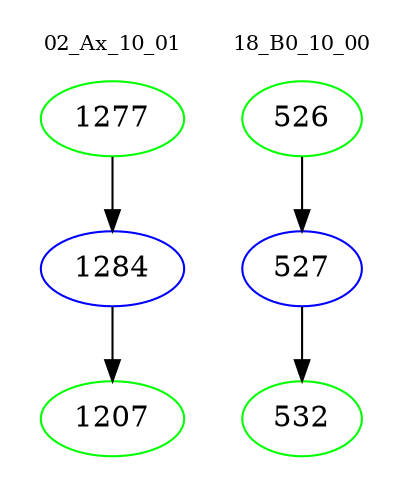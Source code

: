 digraph{
subgraph cluster_0 {
color = white
label = "02_Ax_10_01";
fontsize=10;
T0_1277 [label="1277", color="green"]
T0_1277 -> T0_1284 [color="black"]
T0_1284 [label="1284", color="blue"]
T0_1284 -> T0_1207 [color="black"]
T0_1207 [label="1207", color="green"]
}
subgraph cluster_1 {
color = white
label = "18_B0_10_00";
fontsize=10;
T1_526 [label="526", color="green"]
T1_526 -> T1_527 [color="black"]
T1_527 [label="527", color="blue"]
T1_527 -> T1_532 [color="black"]
T1_532 [label="532", color="green"]
}
}
